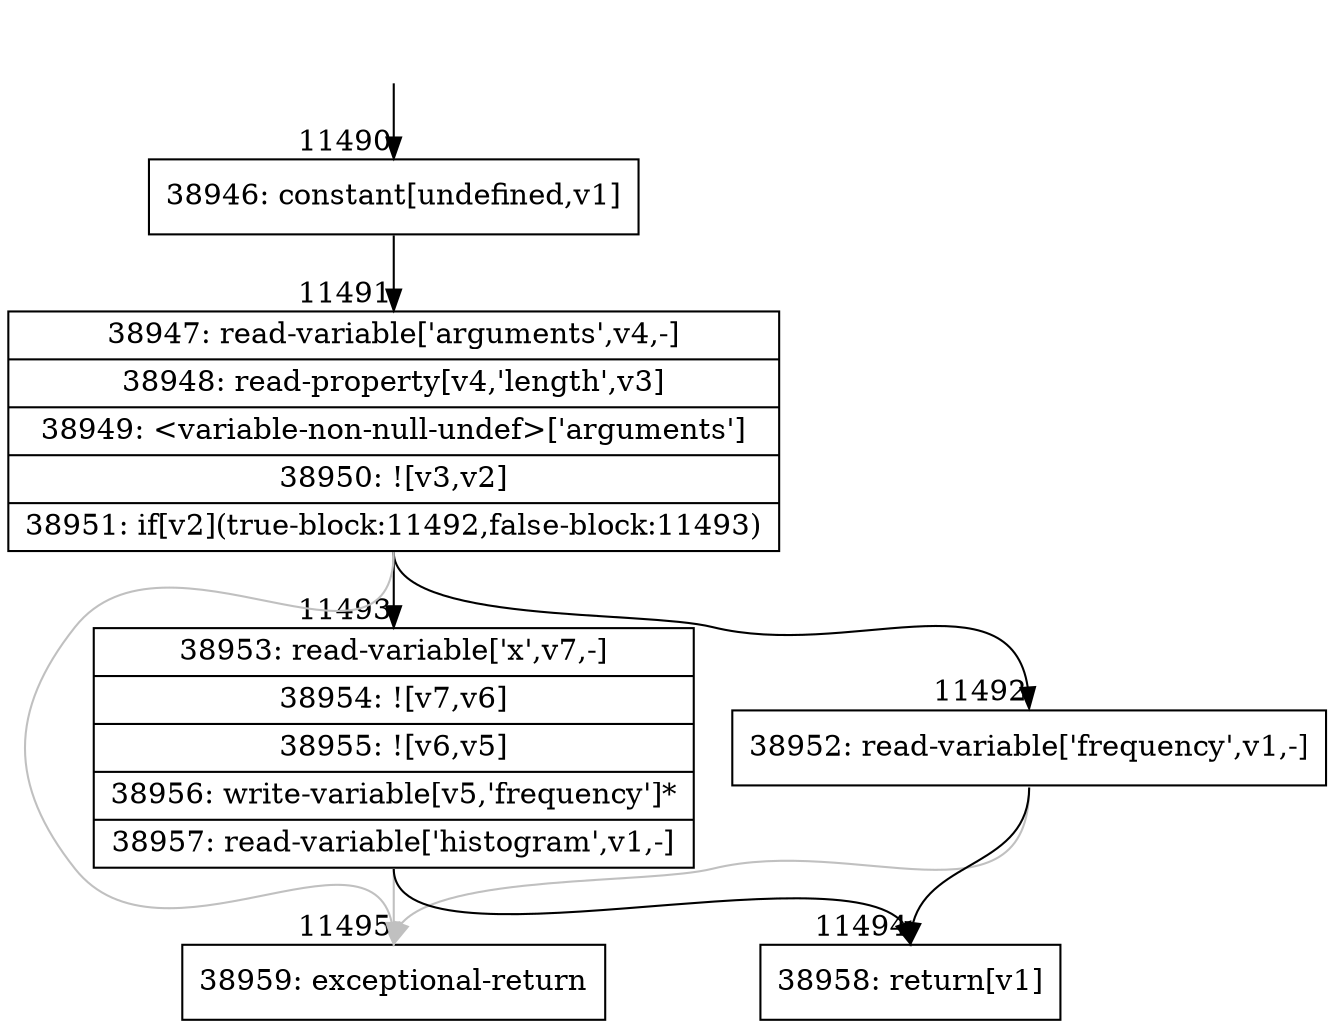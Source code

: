 digraph {
rankdir="TD"
BB_entry1060[shape=none,label=""];
BB_entry1060 -> BB11490 [tailport=s, headport=n, headlabel="    11490"]
BB11490 [shape=record label="{38946: constant[undefined,v1]}" ] 
BB11490 -> BB11491 [tailport=s, headport=n, headlabel="      11491"]
BB11491 [shape=record label="{38947: read-variable['arguments',v4,-]|38948: read-property[v4,'length',v3]|38949: \<variable-non-null-undef\>['arguments']|38950: ![v3,v2]|38951: if[v2](true-block:11492,false-block:11493)}" ] 
BB11491 -> BB11492 [tailport=s, headport=n, headlabel="      11492"]
BB11491 -> BB11493 [tailport=s, headport=n, headlabel="      11493"]
BB11491 -> BB11495 [tailport=s, headport=n, color=gray, headlabel="      11495"]
BB11492 [shape=record label="{38952: read-variable['frequency',v1,-]}" ] 
BB11492 -> BB11494 [tailport=s, headport=n, headlabel="      11494"]
BB11492 -> BB11495 [tailport=s, headport=n, color=gray]
BB11493 [shape=record label="{38953: read-variable['x',v7,-]|38954: ![v7,v6]|38955: ![v6,v5]|38956: write-variable[v5,'frequency']*|38957: read-variable['histogram',v1,-]}" ] 
BB11493 -> BB11494 [tailport=s, headport=n]
BB11493 -> BB11495 [tailport=s, headport=n, color=gray]
BB11494 [shape=record label="{38958: return[v1]}" ] 
BB11495 [shape=record label="{38959: exceptional-return}" ] 
//#$~ 6846
}
